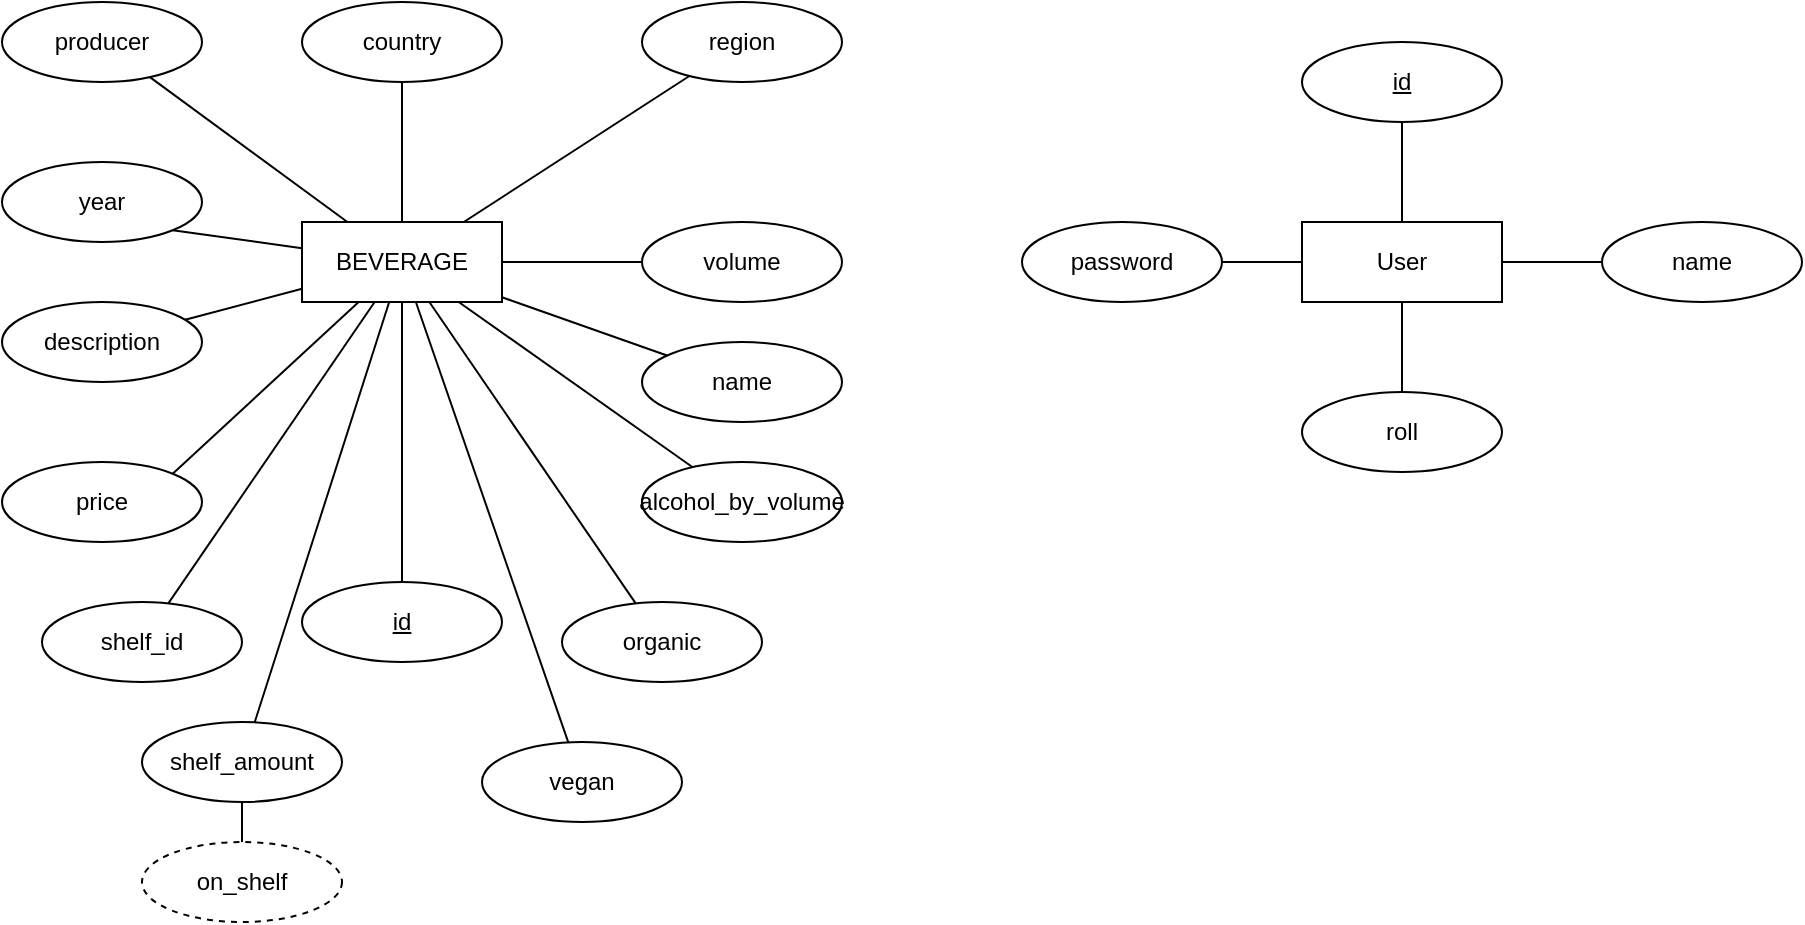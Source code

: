 <mxfile>
    <diagram id="eBLj1lRn6UYE3inc8pBK" name="Page-1">
        <mxGraphModel dx="625" dy="587" grid="1" gridSize="10" guides="1" tooltips="1" connect="1" arrows="1" fold="1" page="1" pageScale="1" pageWidth="850" pageHeight="1100" math="0" shadow="0">
            <root>
                <mxCell id="0"/>
                <mxCell id="1" parent="0"/>
                <mxCell id="h6sXgx3f2ig4v7rKi6Yk-35" style="edgeStyle=none;html=1;endArrow=none;endFill=0;" parent="1" source="19" target="24" edge="1">
                    <mxGeometry relative="1" as="geometry"/>
                </mxCell>
                <mxCell id="h6sXgx3f2ig4v7rKi6Yk-36" style="edgeStyle=none;html=1;endArrow=none;endFill=0;" parent="1" source="19" target="20" edge="1">
                    <mxGeometry relative="1" as="geometry"/>
                </mxCell>
                <mxCell id="h6sXgx3f2ig4v7rKi6Yk-37" style="edgeStyle=none;html=1;endArrow=none;endFill=0;" parent="1" source="19" target="28" edge="1">
                    <mxGeometry relative="1" as="geometry"/>
                </mxCell>
                <mxCell id="h6sXgx3f2ig4v7rKi6Yk-38" style="edgeStyle=none;html=1;endArrow=none;endFill=0;" parent="1" source="19" target="23" edge="1">
                    <mxGeometry relative="1" as="geometry"/>
                </mxCell>
                <mxCell id="h6sXgx3f2ig4v7rKi6Yk-39" style="edgeStyle=none;html=1;endArrow=none;endFill=0;" parent="1" source="19" target="22" edge="1">
                    <mxGeometry relative="1" as="geometry"/>
                </mxCell>
                <mxCell id="h6sXgx3f2ig4v7rKi6Yk-40" style="edgeStyle=none;html=1;endArrow=none;endFill=0;" parent="1" source="19" target="21" edge="1">
                    <mxGeometry relative="1" as="geometry"/>
                </mxCell>
                <mxCell id="h6sXgx3f2ig4v7rKi6Yk-41" style="edgeStyle=none;html=1;entryX=1;entryY=1;entryDx=0;entryDy=0;endArrow=none;endFill=0;" parent="1" source="19" target="31" edge="1">
                    <mxGeometry relative="1" as="geometry"/>
                </mxCell>
                <mxCell id="h6sXgx3f2ig4v7rKi6Yk-42" style="edgeStyle=none;html=1;endArrow=none;endFill=0;" parent="1" source="19" target="29" edge="1">
                    <mxGeometry relative="1" as="geometry"/>
                </mxCell>
                <mxCell id="h6sXgx3f2ig4v7rKi6Yk-43" style="edgeStyle=none;html=1;entryX=1;entryY=0;entryDx=0;entryDy=0;endArrow=none;endFill=0;" parent="1" source="19" target="26" edge="1">
                    <mxGeometry relative="1" as="geometry"/>
                </mxCell>
                <mxCell id="h6sXgx3f2ig4v7rKi6Yk-44" style="edgeStyle=none;html=1;endArrow=none;endFill=0;" parent="1" source="19" target="27" edge="1">
                    <mxGeometry relative="1" as="geometry"/>
                </mxCell>
                <mxCell id="19" value="BEVERAGE" style="whiteSpace=wrap;html=1;align=center;" parent="1" vertex="1">
                    <mxGeometry x="370" y="420" width="100" height="40" as="geometry"/>
                </mxCell>
                <mxCell id="20" value="name" style="ellipse;whiteSpace=wrap;html=1;align=center;" parent="1" vertex="1">
                    <mxGeometry x="540" y="480" width="100" height="40" as="geometry"/>
                </mxCell>
                <mxCell id="h6sXgx3f2ig4v7rKi6Yk-26" style="edgeStyle=none;html=1;endArrow=none;endFill=0;" parent="1" source="h6sXgx3f2ig4v7rKi6Yk-20" target="h6sXgx3f2ig4v7rKi6Yk-25" edge="1">
                    <mxGeometry relative="1" as="geometry"/>
                </mxCell>
                <mxCell id="h6sXgx3f2ig4v7rKi6Yk-27" style="edgeStyle=none;html=1;endArrow=none;endFill=0;" parent="1" source="h6sXgx3f2ig4v7rKi6Yk-20" target="h6sXgx3f2ig4v7rKi6Yk-24" edge="1">
                    <mxGeometry relative="1" as="geometry"/>
                </mxCell>
                <mxCell id="h6sXgx3f2ig4v7rKi6Yk-28" style="edgeStyle=none;html=1;endArrow=none;endFill=0;" parent="1" source="h6sXgx3f2ig4v7rKi6Yk-20" target="h6sXgx3f2ig4v7rKi6Yk-22" edge="1">
                    <mxGeometry relative="1" as="geometry"/>
                </mxCell>
                <mxCell id="h6sXgx3f2ig4v7rKi6Yk-29" style="edgeStyle=none;html=1;endArrow=none;endFill=0;" parent="1" source="h6sXgx3f2ig4v7rKi6Yk-20" target="h6sXgx3f2ig4v7rKi6Yk-21" edge="1">
                    <mxGeometry relative="1" as="geometry"/>
                </mxCell>
                <mxCell id="h6sXgx3f2ig4v7rKi6Yk-20" value="User" style="whiteSpace=wrap;html=1;align=center;" parent="1" vertex="1">
                    <mxGeometry x="870" y="420" width="100" height="40" as="geometry"/>
                </mxCell>
                <mxCell id="h6sXgx3f2ig4v7rKi6Yk-21" value="&lt;u&gt;id&lt;/u&gt;" style="ellipse;whiteSpace=wrap;html=1;align=center;" parent="1" vertex="1">
                    <mxGeometry x="870" y="330" width="100" height="40" as="geometry"/>
                </mxCell>
                <mxCell id="h6sXgx3f2ig4v7rKi6Yk-22" value="name" style="ellipse;whiteSpace=wrap;html=1;align=center;" parent="1" vertex="1">
                    <mxGeometry x="1020" y="420" width="100" height="40" as="geometry"/>
                </mxCell>
                <mxCell id="21" value="producer" style="ellipse;whiteSpace=wrap;html=1;align=center;" parent="1" vertex="1">
                    <mxGeometry x="220" y="310" width="100" height="40" as="geometry"/>
                </mxCell>
                <mxCell id="h6sXgx3f2ig4v7rKi6Yk-24" value="roll" style="ellipse;whiteSpace=wrap;html=1;align=center;" parent="1" vertex="1">
                    <mxGeometry x="870" y="505" width="100" height="40" as="geometry"/>
                </mxCell>
                <mxCell id="22" value="country" style="ellipse;whiteSpace=wrap;html=1;align=center;" parent="1" vertex="1">
                    <mxGeometry x="370" y="310" width="100" height="40" as="geometry"/>
                </mxCell>
                <mxCell id="h6sXgx3f2ig4v7rKi6Yk-25" value="password" style="ellipse;whiteSpace=wrap;html=1;align=center;" parent="1" vertex="1">
                    <mxGeometry x="730" y="420" width="100" height="40" as="geometry"/>
                </mxCell>
                <mxCell id="23" value="region" style="ellipse;whiteSpace=wrap;html=1;align=center;" parent="1" vertex="1">
                    <mxGeometry x="540" y="310" width="100" height="40" as="geometry"/>
                </mxCell>
                <mxCell id="24" value="id" style="ellipse;whiteSpace=wrap;html=1;align=center;fontStyle=4;" parent="1" vertex="1">
                    <mxGeometry x="370" y="600" width="100" height="40" as="geometry"/>
                </mxCell>
                <mxCell id="h6sXgx3f2ig4v7rKi6Yk-49" style="edgeStyle=none;html=1;endArrow=none;endFill=0;" parent="1" source="37" target="19" edge="1">
                    <mxGeometry relative="1" as="geometry">
                        <mxPoint x="512.1" y="670.251" as="sourcePoint"/>
                    </mxGeometry>
                </mxCell>
                <mxCell id="26" value="price" style="ellipse;whiteSpace=wrap;html=1;align=center;" parent="1" vertex="1">
                    <mxGeometry x="220" y="540" width="100" height="40" as="geometry"/>
                </mxCell>
                <mxCell id="27" value="alcohol_by_volume" style="ellipse;whiteSpace=wrap;html=1;align=center;" parent="1" vertex="1">
                    <mxGeometry x="540" y="540" width="100" height="40" as="geometry"/>
                </mxCell>
                <mxCell id="28" value="volume" style="ellipse;whiteSpace=wrap;html=1;align=center;" parent="1" vertex="1">
                    <mxGeometry x="540" y="420" width="100" height="40" as="geometry"/>
                </mxCell>
                <mxCell id="29" value="description" style="ellipse;whiteSpace=wrap;html=1;align=center;" parent="1" vertex="1">
                    <mxGeometry x="220" y="460" width="100" height="40" as="geometry"/>
                </mxCell>
                <mxCell id="h6sXgx3f2ig4v7rKi6Yk-46" style="edgeStyle=none;html=1;endArrow=none;endFill=0;" parent="1" source="30" target="19" edge="1">
                    <mxGeometry relative="1" as="geometry"/>
                </mxCell>
                <mxCell id="30" value="shelf_id" style="ellipse;whiteSpace=wrap;html=1;align=center;" parent="1" vertex="1">
                    <mxGeometry x="240" y="610" width="100" height="40" as="geometry"/>
                </mxCell>
                <mxCell id="31" value="year" style="ellipse;whiteSpace=wrap;html=1;align=center;" parent="1" vertex="1">
                    <mxGeometry x="220" y="390" width="100" height="40" as="geometry"/>
                </mxCell>
                <mxCell id="h6sXgx3f2ig4v7rKi6Yk-48" style="edgeStyle=none;html=1;endArrow=none;endFill=0;" parent="1" source="36" target="19" edge="1">
                    <mxGeometry relative="1" as="geometry">
                        <mxPoint x="564.07" y="611.042" as="sourcePoint"/>
                    </mxGeometry>
                </mxCell>
                <mxCell id="h6sXgx3f2ig4v7rKi6Yk-47" style="edgeStyle=none;html=1;endArrow=none;endFill=0;" parent="1" source="33" target="19" edge="1">
                    <mxGeometry relative="1" as="geometry"/>
                </mxCell>
                <mxCell id="h6sXgx3f2ig4v7rKi6Yk-51" style="edgeStyle=none;html=1;endArrow=none;endFill=0;" parent="1" source="33" target="35" edge="1">
                    <mxGeometry relative="1" as="geometry"/>
                </mxCell>
                <mxCell id="33" value="shelf_amount" style="ellipse;whiteSpace=wrap;html=1;align=center;" parent="1" vertex="1">
                    <mxGeometry x="290" y="670" width="100" height="40" as="geometry"/>
                </mxCell>
                <mxCell id="35" value="on_shelf" style="ellipse;whiteSpace=wrap;html=1;align=center;dashed=1;" parent="1" vertex="1">
                    <mxGeometry x="290" y="730" width="100" height="40" as="geometry"/>
                </mxCell>
                <mxCell id="36" value="organic" style="ellipse;whiteSpace=wrap;html=1;align=center;" vertex="1" parent="1">
                    <mxGeometry x="500" y="610" width="100" height="40" as="geometry"/>
                </mxCell>
                <mxCell id="37" value="vegan" style="ellipse;whiteSpace=wrap;html=1;align=center;" vertex="1" parent="1">
                    <mxGeometry x="460" y="680" width="100" height="40" as="geometry"/>
                </mxCell>
            </root>
        </mxGraphModel>
    </diagram>
</mxfile>